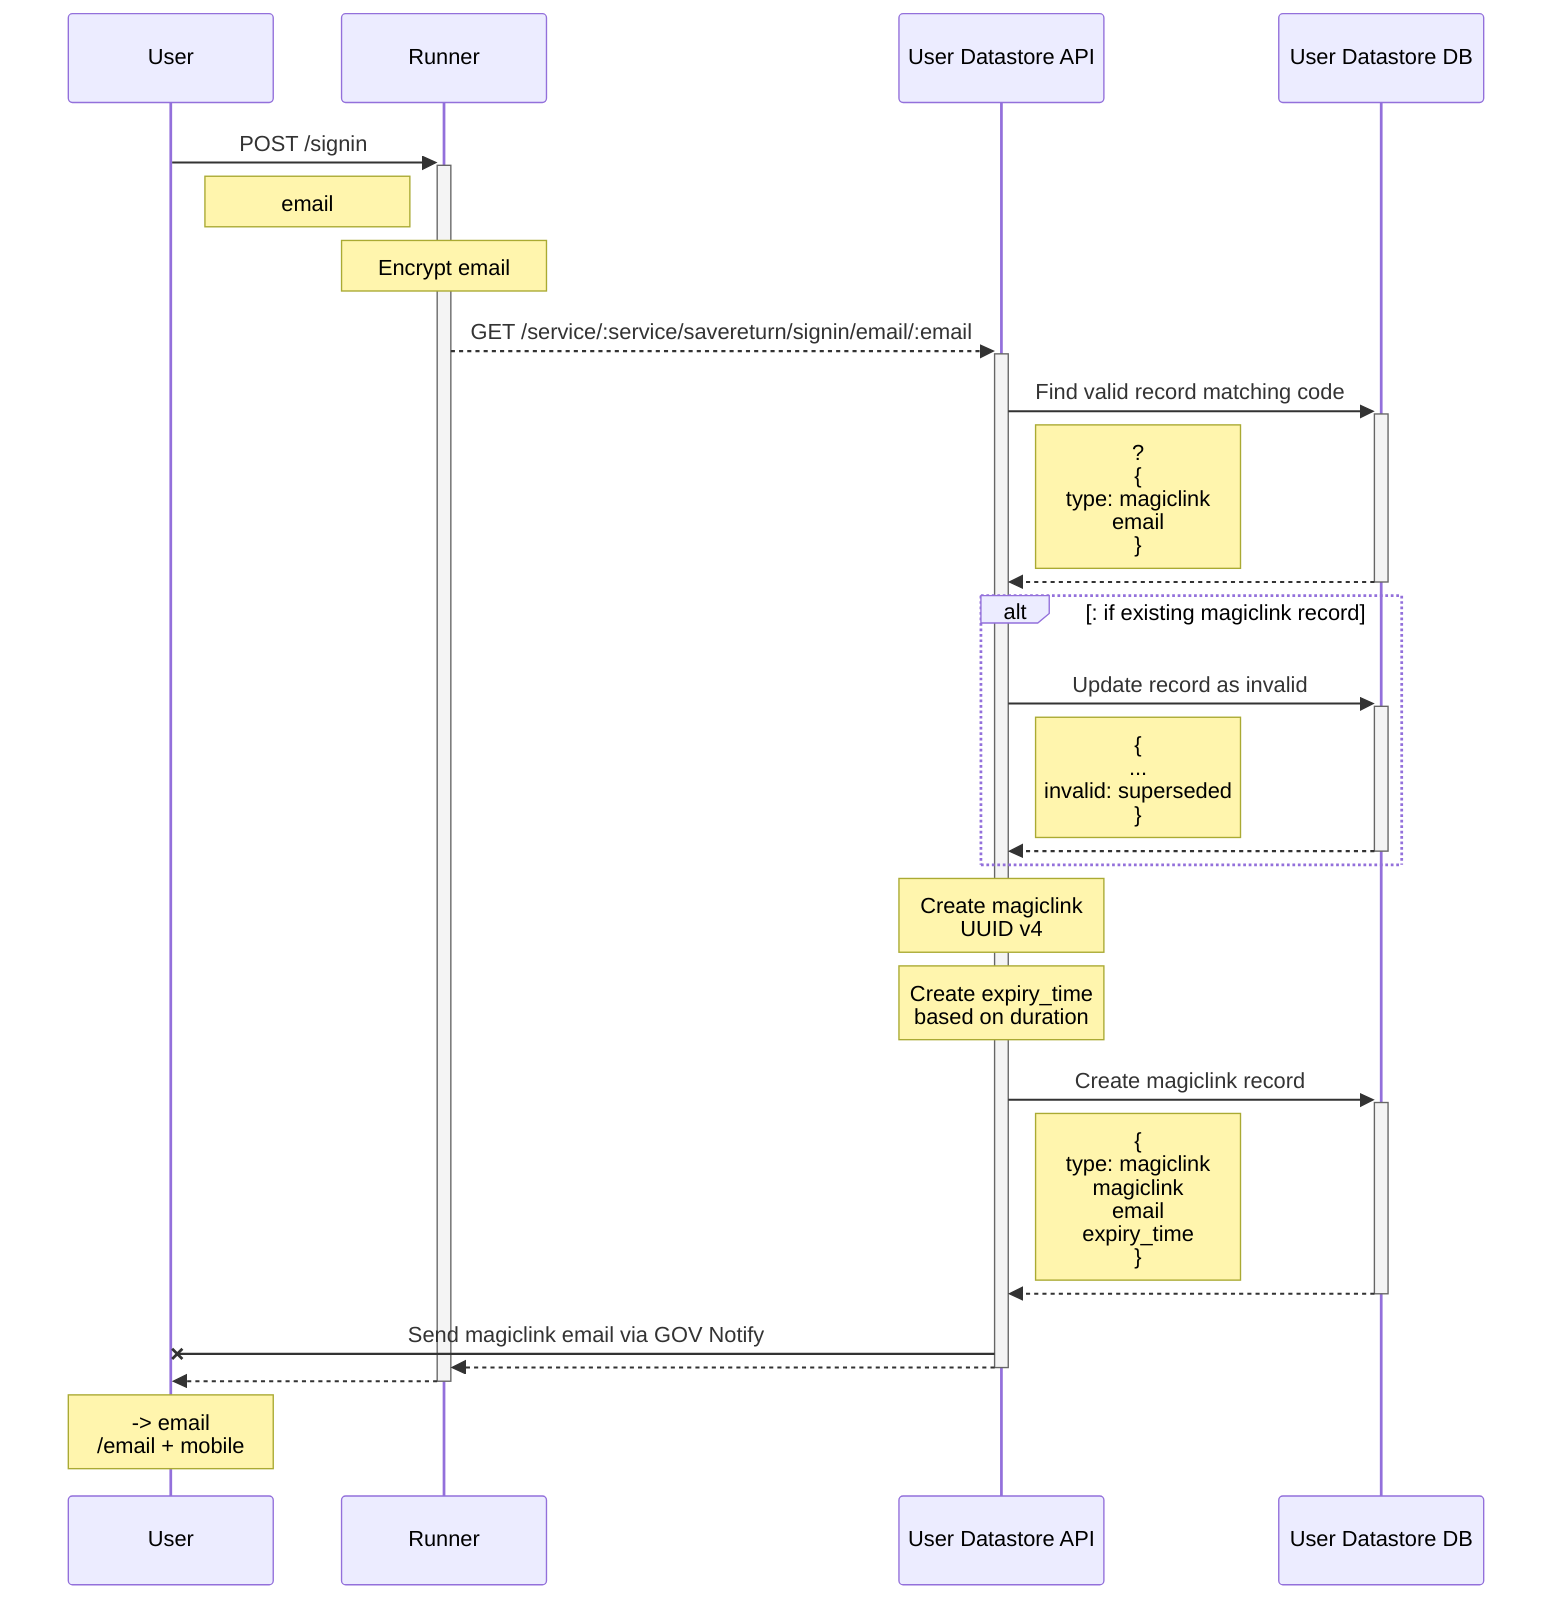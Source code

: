 sequenceDiagram

participant U as User

participant R as Runner

participant DS as User Datastore API

participant DB as User Datastore DB

U->>+R: POST /signin

Note right of U: email

Note over R: Encrypt email

R-->>+DS: GET /service/:service/savereturn/signin/email/:email

DS->>+DB: Find valid record matching code 

Note right of DS: ?<br>{<br>type: magiclink<br>email<br>}

DB-->>-DS: 

alt: if existing magiclink record

DS->>+DB: Update record as invalid 

Note right of DS: {<br>...<br>invalid: superseded<br>}

DB-->>-DS: 

end

Note over DS: Create  magiclink<br>UUID v4

Note over DS: Create expiry_time<br>based on duration

DS->>+DB: Create magiclink record 

Note right of DS: { <br>type: magiclink<br>magiclink<br>email<br>expiry_time<br> }

DB-->>-DS: 

DS-XU: Send magiclink email via GOV Notify 

DS-->>-R:  

R-->>-U:  

Note over U: -> email<br>/email + mobile